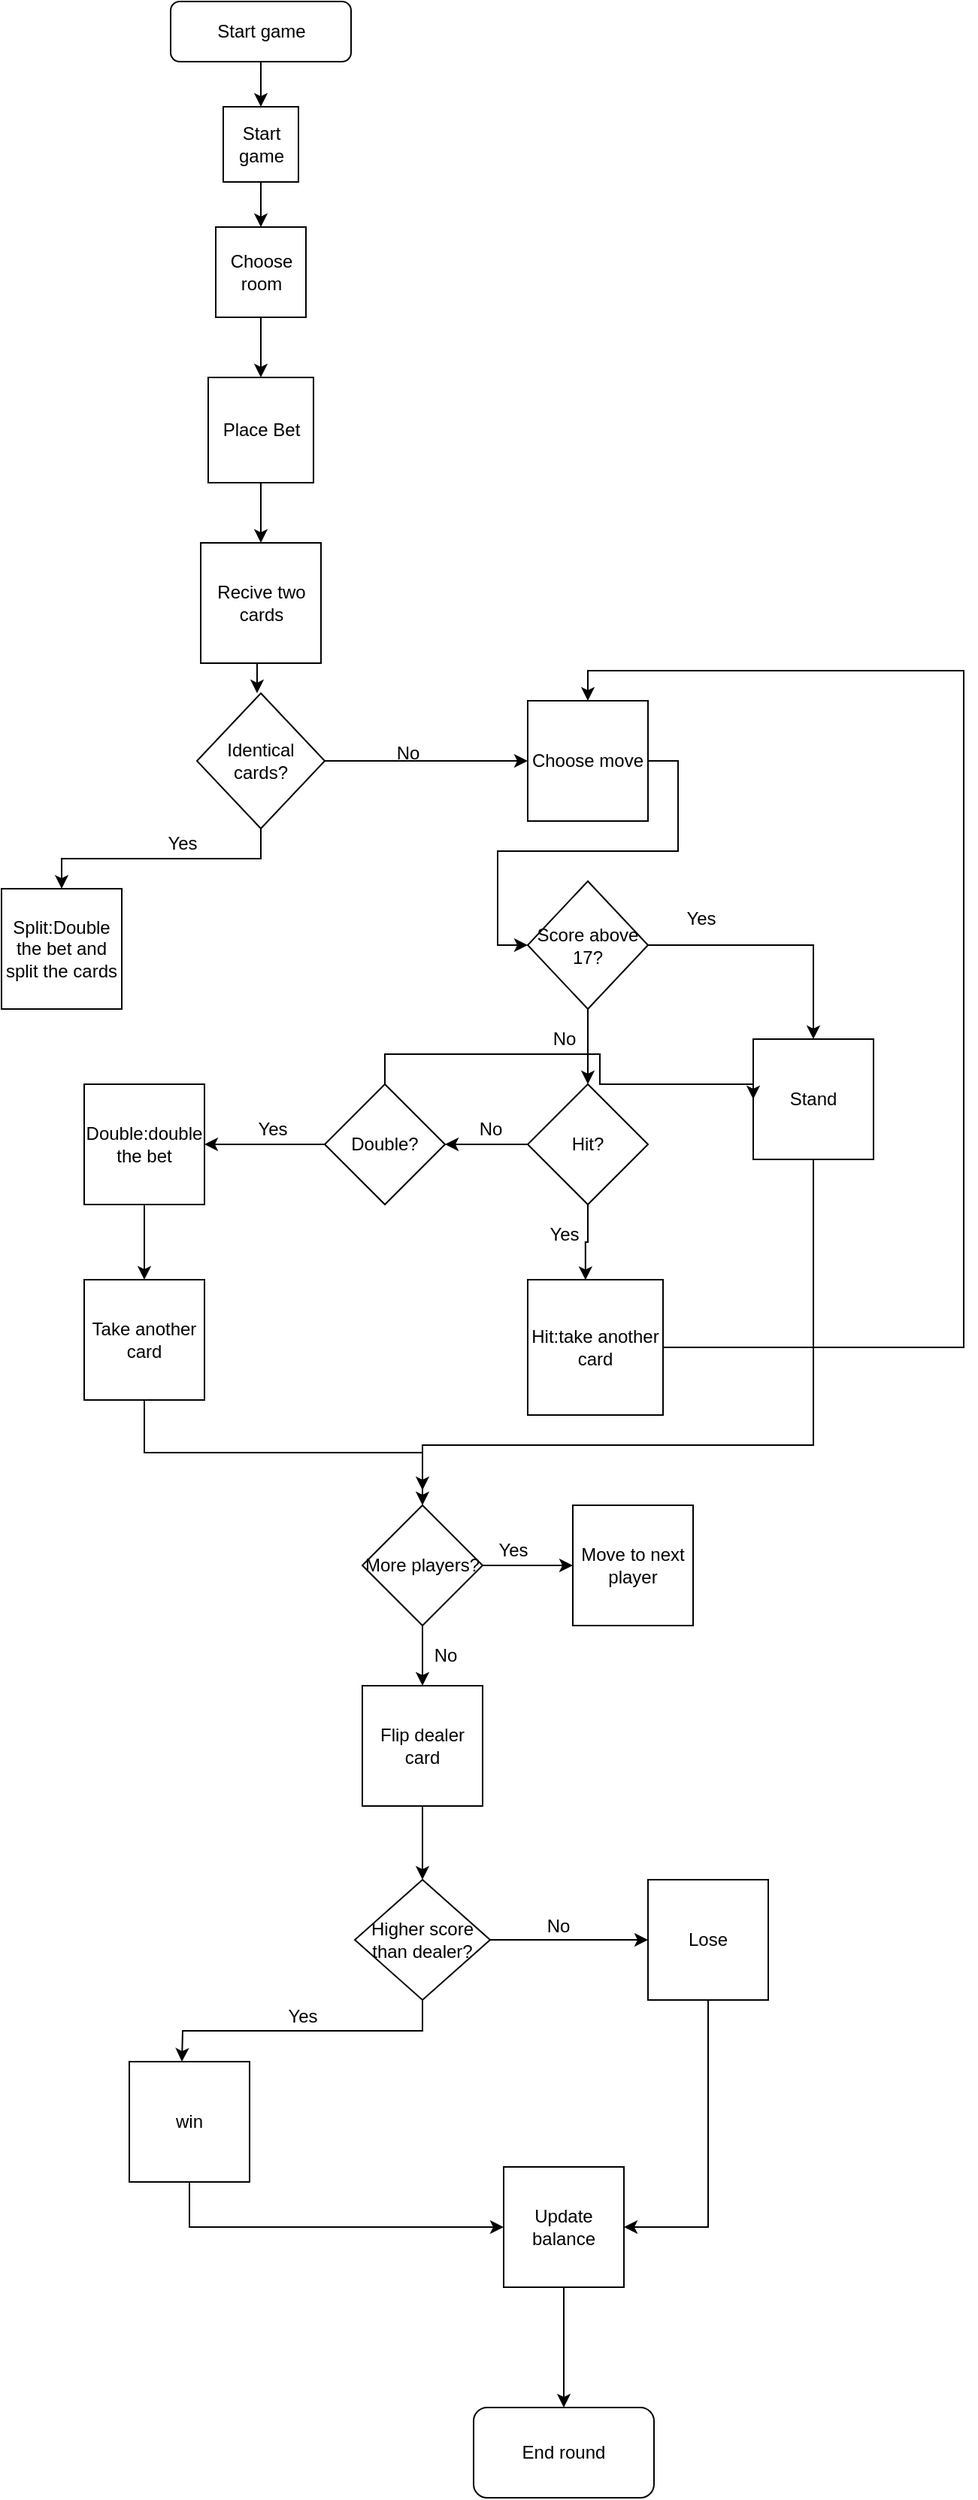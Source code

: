 <mxfile version="14.4.5" type="github"><diagram id="C5RBs43oDa-KdzZeNtuy" name="Page-1"><mxGraphModel dx="692" dy="1556" grid="1" gridSize="10" guides="1" tooltips="1" connect="1" arrows="1" fold="1" page="1" pageScale="1" pageWidth="827" pageHeight="1169" math="0" shadow="0"><root><mxCell id="WIyWlLk6GJQsqaUBKTNV-0"/><mxCell id="WIyWlLk6GJQsqaUBKTNV-1" parent="WIyWlLk6GJQsqaUBKTNV-0"/><mxCell id="6A6FBVpxbxe18BEA6fFH-111" value="" style="edgeStyle=orthogonalEdgeStyle;rounded=0;orthogonalLoop=1;jettySize=auto;html=1;" edge="1" parent="WIyWlLk6GJQsqaUBKTNV-1" source="WIyWlLk6GJQsqaUBKTNV-3" target="6A6FBVpxbxe18BEA6fFH-109"><mxGeometry relative="1" as="geometry"/></mxCell><mxCell id="WIyWlLk6GJQsqaUBKTNV-3" value="Start game" style="rounded=1;whiteSpace=wrap;html=1;fontSize=12;glass=0;strokeWidth=1;shadow=0;" parent="WIyWlLk6GJQsqaUBKTNV-1" vertex="1"><mxGeometry x="152.5" y="-80" width="120" height="40" as="geometry"/></mxCell><mxCell id="6A6FBVpxbxe18BEA6fFH-106" value="" style="edgeStyle=orthogonalEdgeStyle;rounded=0;orthogonalLoop=1;jettySize=auto;html=1;" edge="1" parent="WIyWlLk6GJQsqaUBKTNV-1" source="6A6FBVpxbxe18BEA6fFH-9" target="6A6FBVpxbxe18BEA6fFH-10"><mxGeometry relative="1" as="geometry"/></mxCell><mxCell id="6A6FBVpxbxe18BEA6fFH-9" value="Place Bet" style="whiteSpace=wrap;html=1;aspect=fixed;" vertex="1" parent="WIyWlLk6GJQsqaUBKTNV-1"><mxGeometry x="177.5" y="170" width="70" height="70" as="geometry"/></mxCell><mxCell id="6A6FBVpxbxe18BEA6fFH-13" style="edgeStyle=orthogonalEdgeStyle;rounded=0;orthogonalLoop=1;jettySize=auto;html=1;exitX=0.5;exitY=1;exitDx=0;exitDy=0;entryX=0.5;entryY=0;entryDx=0;entryDy=0;" edge="1" parent="WIyWlLk6GJQsqaUBKTNV-1" source="6A6FBVpxbxe18BEA6fFH-10"><mxGeometry relative="1" as="geometry"><mxPoint x="210" y="380" as="targetPoint"/></mxGeometry></mxCell><mxCell id="6A6FBVpxbxe18BEA6fFH-10" value="Recive two cards" style="whiteSpace=wrap;html=1;aspect=fixed;" vertex="1" parent="WIyWlLk6GJQsqaUBKTNV-1"><mxGeometry x="172.5" y="280" width="80" height="80" as="geometry"/></mxCell><mxCell id="6A6FBVpxbxe18BEA6fFH-19" style="edgeStyle=orthogonalEdgeStyle;rounded=0;orthogonalLoop=1;jettySize=auto;html=1;exitX=0.5;exitY=1;exitDx=0;exitDy=0;entryX=0.5;entryY=0;entryDx=0;entryDy=0;" edge="1" parent="WIyWlLk6GJQsqaUBKTNV-1" source="6A6FBVpxbxe18BEA6fFH-17" target="6A6FBVpxbxe18BEA6fFH-18"><mxGeometry relative="1" as="geometry"/></mxCell><mxCell id="6A6FBVpxbxe18BEA6fFH-21" style="edgeStyle=orthogonalEdgeStyle;rounded=0;orthogonalLoop=1;jettySize=auto;html=1;exitX=1;exitY=0.5;exitDx=0;exitDy=0;entryX=0;entryY=0.5;entryDx=0;entryDy=0;" edge="1" parent="WIyWlLk6GJQsqaUBKTNV-1" source="6A6FBVpxbxe18BEA6fFH-17"><mxGeometry relative="1" as="geometry"><mxPoint x="390" y="425" as="targetPoint"/></mxGeometry></mxCell><mxCell id="6A6FBVpxbxe18BEA6fFH-17" value="Identical cards?&lt;br&gt;" style="rhombus;whiteSpace=wrap;html=1;" vertex="1" parent="WIyWlLk6GJQsqaUBKTNV-1"><mxGeometry x="170" y="380" width="85" height="90" as="geometry"/></mxCell><mxCell id="6A6FBVpxbxe18BEA6fFH-18" value="Split:Double the bet and split the cards" style="whiteSpace=wrap;html=1;aspect=fixed;" vertex="1" parent="WIyWlLk6GJQsqaUBKTNV-1"><mxGeometry x="40" y="510" width="80" height="80" as="geometry"/></mxCell><mxCell id="6A6FBVpxbxe18BEA6fFH-33" value="Yes" style="text;html=1;align=center;verticalAlign=middle;resizable=0;points=[];autosize=1;" vertex="1" parent="WIyWlLk6GJQsqaUBKTNV-1"><mxGeometry x="145" y="470" width="30" height="20" as="geometry"/></mxCell><mxCell id="6A6FBVpxbxe18BEA6fFH-34" value="No" style="text;html=1;align=center;verticalAlign=middle;resizable=0;points=[];autosize=1;" vertex="1" parent="WIyWlLk6GJQsqaUBKTNV-1"><mxGeometry x="295" y="410" width="30" height="20" as="geometry"/></mxCell><mxCell id="6A6FBVpxbxe18BEA6fFH-38" style="edgeStyle=orthogonalEdgeStyle;rounded=0;orthogonalLoop=1;jettySize=auto;html=1;exitX=1;exitY=0.5;exitDx=0;exitDy=0;entryX=0;entryY=0.5;entryDx=0;entryDy=0;" edge="1" parent="WIyWlLk6GJQsqaUBKTNV-1" source="6A6FBVpxbxe18BEA6fFH-35" target="6A6FBVpxbxe18BEA6fFH-37"><mxGeometry relative="1" as="geometry"/></mxCell><mxCell id="6A6FBVpxbxe18BEA6fFH-35" value="Choose move" style="whiteSpace=wrap;html=1;aspect=fixed;" vertex="1" parent="WIyWlLk6GJQsqaUBKTNV-1"><mxGeometry x="390" y="385" width="80" height="80" as="geometry"/></mxCell><mxCell id="6A6FBVpxbxe18BEA6fFH-41" value="" style="edgeStyle=orthogonalEdgeStyle;rounded=0;orthogonalLoop=1;jettySize=auto;html=1;" edge="1" parent="WIyWlLk6GJQsqaUBKTNV-1" source="6A6FBVpxbxe18BEA6fFH-37" target="6A6FBVpxbxe18BEA6fFH-39"><mxGeometry relative="1" as="geometry"/></mxCell><mxCell id="6A6FBVpxbxe18BEA6fFH-45" style="edgeStyle=orthogonalEdgeStyle;rounded=0;orthogonalLoop=1;jettySize=auto;html=1;exitX=0.5;exitY=1;exitDx=0;exitDy=0;entryX=0.5;entryY=0;entryDx=0;entryDy=0;" edge="1" parent="WIyWlLk6GJQsqaUBKTNV-1" source="6A6FBVpxbxe18BEA6fFH-37" target="6A6FBVpxbxe18BEA6fFH-44"><mxGeometry relative="1" as="geometry"/></mxCell><mxCell id="6A6FBVpxbxe18BEA6fFH-37" value="Score above 17?" style="rhombus;whiteSpace=wrap;html=1;" vertex="1" parent="WIyWlLk6GJQsqaUBKTNV-1"><mxGeometry x="390" y="505" width="80" height="85" as="geometry"/></mxCell><mxCell id="6A6FBVpxbxe18BEA6fFH-78" style="edgeStyle=orthogonalEdgeStyle;rounded=0;orthogonalLoop=1;jettySize=auto;html=1;exitX=0.5;exitY=1;exitDx=0;exitDy=0;" edge="1" parent="WIyWlLk6GJQsqaUBKTNV-1" source="6A6FBVpxbxe18BEA6fFH-39"><mxGeometry relative="1" as="geometry"><mxPoint x="320" y="910" as="targetPoint"/><Array as="points"><mxPoint x="580" y="880"/><mxPoint x="320" y="880"/></Array></mxGeometry></mxCell><mxCell id="6A6FBVpxbxe18BEA6fFH-39" value="Stand" style="whiteSpace=wrap;html=1;aspect=fixed;" vertex="1" parent="WIyWlLk6GJQsqaUBKTNV-1"><mxGeometry x="540" y="610" width="80" height="80" as="geometry"/></mxCell><mxCell id="6A6FBVpxbxe18BEA6fFH-42" value="Yes" style="text;html=1;align=center;verticalAlign=middle;resizable=0;points=[];autosize=1;" vertex="1" parent="WIyWlLk6GJQsqaUBKTNV-1"><mxGeometry x="490" y="520" width="30" height="20" as="geometry"/></mxCell><mxCell id="6A6FBVpxbxe18BEA6fFH-52" style="edgeStyle=orthogonalEdgeStyle;rounded=0;orthogonalLoop=1;jettySize=auto;html=1;exitX=0.5;exitY=1;exitDx=0;exitDy=0;entryX=0.427;entryY=0.002;entryDx=0;entryDy=0;entryPerimeter=0;" edge="1" parent="WIyWlLk6GJQsqaUBKTNV-1" source="6A6FBVpxbxe18BEA6fFH-44" target="6A6FBVpxbxe18BEA6fFH-47"><mxGeometry relative="1" as="geometry"/></mxCell><mxCell id="6A6FBVpxbxe18BEA6fFH-55" style="edgeStyle=orthogonalEdgeStyle;rounded=0;orthogonalLoop=1;jettySize=auto;html=1;exitX=0;exitY=0.5;exitDx=0;exitDy=0;entryX=1;entryY=0.5;entryDx=0;entryDy=0;" edge="1" parent="WIyWlLk6GJQsqaUBKTNV-1" source="6A6FBVpxbxe18BEA6fFH-44" target="6A6FBVpxbxe18BEA6fFH-54"><mxGeometry relative="1" as="geometry"/></mxCell><mxCell id="6A6FBVpxbxe18BEA6fFH-44" value="Hit?" style="rhombus;whiteSpace=wrap;html=1;" vertex="1" parent="WIyWlLk6GJQsqaUBKTNV-1"><mxGeometry x="390" y="640" width="80" height="80" as="geometry"/></mxCell><mxCell id="6A6FBVpxbxe18BEA6fFH-46" value="No" style="text;html=1;align=center;verticalAlign=middle;resizable=0;points=[];autosize=1;" vertex="1" parent="WIyWlLk6GJQsqaUBKTNV-1"><mxGeometry x="399" y="600" width="30" height="20" as="geometry"/></mxCell><mxCell id="6A6FBVpxbxe18BEA6fFH-50" style="edgeStyle=orthogonalEdgeStyle;rounded=0;orthogonalLoop=1;jettySize=auto;html=1;entryX=0.5;entryY=0;entryDx=0;entryDy=0;" edge="1" parent="WIyWlLk6GJQsqaUBKTNV-1" source="6A6FBVpxbxe18BEA6fFH-47" target="6A6FBVpxbxe18BEA6fFH-35"><mxGeometry relative="1" as="geometry"><Array as="points"><mxPoint x="680" y="815"/><mxPoint x="680" y="365"/><mxPoint x="430" y="365"/></Array></mxGeometry></mxCell><mxCell id="6A6FBVpxbxe18BEA6fFH-47" value="Hit:take another card" style="whiteSpace=wrap;html=1;aspect=fixed;" vertex="1" parent="WIyWlLk6GJQsqaUBKTNV-1"><mxGeometry x="390" y="770" width="90" height="90" as="geometry"/></mxCell><mxCell id="6A6FBVpxbxe18BEA6fFH-53" value="Yes" style="text;html=1;align=center;verticalAlign=middle;resizable=0;points=[];autosize=1;" vertex="1" parent="WIyWlLk6GJQsqaUBKTNV-1"><mxGeometry x="399" y="730" width="30" height="20" as="geometry"/></mxCell><mxCell id="6A6FBVpxbxe18BEA6fFH-60" style="edgeStyle=orthogonalEdgeStyle;rounded=0;orthogonalLoop=1;jettySize=auto;html=1;exitX=0;exitY=0.5;exitDx=0;exitDy=0;entryX=1;entryY=0.5;entryDx=0;entryDy=0;" edge="1" parent="WIyWlLk6GJQsqaUBKTNV-1" source="6A6FBVpxbxe18BEA6fFH-54" target="6A6FBVpxbxe18BEA6fFH-57"><mxGeometry relative="1" as="geometry"/></mxCell><mxCell id="6A6FBVpxbxe18BEA6fFH-71" style="edgeStyle=orthogonalEdgeStyle;rounded=0;orthogonalLoop=1;jettySize=auto;html=1;exitX=0.5;exitY=0;exitDx=0;exitDy=0;entryX=0;entryY=0.5;entryDx=0;entryDy=0;" edge="1" parent="WIyWlLk6GJQsqaUBKTNV-1" source="6A6FBVpxbxe18BEA6fFH-54" target="6A6FBVpxbxe18BEA6fFH-39"><mxGeometry relative="1" as="geometry"><mxPoint x="450" y="600" as="targetPoint"/><Array as="points"><mxPoint x="295" y="620"/><mxPoint x="438" y="620"/><mxPoint x="438" y="640"/><mxPoint x="540" y="640"/></Array></mxGeometry></mxCell><mxCell id="6A6FBVpxbxe18BEA6fFH-54" value="Double?" style="rhombus;whiteSpace=wrap;html=1;" vertex="1" parent="WIyWlLk6GJQsqaUBKTNV-1"><mxGeometry x="255" y="640" width="80" height="80" as="geometry"/></mxCell><mxCell id="6A6FBVpxbxe18BEA6fFH-56" value="No" style="text;html=1;align=center;verticalAlign=middle;resizable=0;points=[];autosize=1;" vertex="1" parent="WIyWlLk6GJQsqaUBKTNV-1"><mxGeometry x="350" y="660" width="30" height="20" as="geometry"/></mxCell><mxCell id="6A6FBVpxbxe18BEA6fFH-59" style="edgeStyle=orthogonalEdgeStyle;rounded=0;orthogonalLoop=1;jettySize=auto;html=1;exitX=0.5;exitY=1;exitDx=0;exitDy=0;entryX=0.5;entryY=0;entryDx=0;entryDy=0;" edge="1" parent="WIyWlLk6GJQsqaUBKTNV-1" source="6A6FBVpxbxe18BEA6fFH-57" target="6A6FBVpxbxe18BEA6fFH-58"><mxGeometry relative="1" as="geometry"/></mxCell><mxCell id="6A6FBVpxbxe18BEA6fFH-57" value="Double:double the bet" style="whiteSpace=wrap;html=1;aspect=fixed;" vertex="1" parent="WIyWlLk6GJQsqaUBKTNV-1"><mxGeometry x="95" y="640" width="80" height="80" as="geometry"/></mxCell><mxCell id="6A6FBVpxbxe18BEA6fFH-77" style="edgeStyle=orthogonalEdgeStyle;rounded=0;orthogonalLoop=1;jettySize=auto;html=1;exitX=0.5;exitY=1;exitDx=0;exitDy=0;" edge="1" parent="WIyWlLk6GJQsqaUBKTNV-1" source="6A6FBVpxbxe18BEA6fFH-58" target="6A6FBVpxbxe18BEA6fFH-73"><mxGeometry relative="1" as="geometry"/></mxCell><mxCell id="6A6FBVpxbxe18BEA6fFH-58" value="Take another card" style="whiteSpace=wrap;html=1;aspect=fixed;" vertex="1" parent="WIyWlLk6GJQsqaUBKTNV-1"><mxGeometry x="95" y="770" width="80" height="80" as="geometry"/></mxCell><mxCell id="6A6FBVpxbxe18BEA6fFH-61" value="Yes" style="text;html=1;align=center;verticalAlign=middle;resizable=0;points=[];autosize=1;" vertex="1" parent="WIyWlLk6GJQsqaUBKTNV-1"><mxGeometry x="205" y="660" width="30" height="20" as="geometry"/></mxCell><mxCell id="6A6FBVpxbxe18BEA6fFH-80" style="edgeStyle=orthogonalEdgeStyle;rounded=0;orthogonalLoop=1;jettySize=auto;html=1;exitX=1;exitY=0.5;exitDx=0;exitDy=0;entryX=0;entryY=0.5;entryDx=0;entryDy=0;" edge="1" parent="WIyWlLk6GJQsqaUBKTNV-1" source="6A6FBVpxbxe18BEA6fFH-73" target="6A6FBVpxbxe18BEA6fFH-79"><mxGeometry relative="1" as="geometry"/></mxCell><mxCell id="6A6FBVpxbxe18BEA6fFH-82" style="edgeStyle=orthogonalEdgeStyle;rounded=0;orthogonalLoop=1;jettySize=auto;html=1;exitX=0.5;exitY=1;exitDx=0;exitDy=0;entryX=0.5;entryY=0;entryDx=0;entryDy=0;" edge="1" parent="WIyWlLk6GJQsqaUBKTNV-1" source="6A6FBVpxbxe18BEA6fFH-73" target="6A6FBVpxbxe18BEA6fFH-74"><mxGeometry relative="1" as="geometry"/></mxCell><mxCell id="6A6FBVpxbxe18BEA6fFH-73" value="More players?" style="rhombus;whiteSpace=wrap;html=1;" vertex="1" parent="WIyWlLk6GJQsqaUBKTNV-1"><mxGeometry x="280" y="920" width="80" height="80" as="geometry"/></mxCell><mxCell id="6A6FBVpxbxe18BEA6fFH-89" style="edgeStyle=orthogonalEdgeStyle;rounded=0;orthogonalLoop=1;jettySize=auto;html=1;exitX=0.5;exitY=1;exitDx=0;exitDy=0;entryX=0.5;entryY=0;entryDx=0;entryDy=0;" edge="1" parent="WIyWlLk6GJQsqaUBKTNV-1" source="6A6FBVpxbxe18BEA6fFH-74" target="6A6FBVpxbxe18BEA6fFH-88"><mxGeometry relative="1" as="geometry"/></mxCell><mxCell id="6A6FBVpxbxe18BEA6fFH-74" value="Flip dealer card" style="whiteSpace=wrap;html=1;aspect=fixed;" vertex="1" parent="WIyWlLk6GJQsqaUBKTNV-1"><mxGeometry x="280" y="1040" width="80" height="80" as="geometry"/></mxCell><mxCell id="6A6FBVpxbxe18BEA6fFH-79" value="Move to next player" style="whiteSpace=wrap;html=1;aspect=fixed;" vertex="1" parent="WIyWlLk6GJQsqaUBKTNV-1"><mxGeometry x="420" y="920" width="80" height="80" as="geometry"/></mxCell><mxCell id="6A6FBVpxbxe18BEA6fFH-81" value="Yes" style="text;html=1;align=center;verticalAlign=middle;resizable=0;points=[];autosize=1;" vertex="1" parent="WIyWlLk6GJQsqaUBKTNV-1"><mxGeometry x="365" y="940" width="30" height="20" as="geometry"/></mxCell><mxCell id="6A6FBVpxbxe18BEA6fFH-83" value="No" style="text;html=1;align=center;verticalAlign=middle;resizable=0;points=[];autosize=1;" vertex="1" parent="WIyWlLk6GJQsqaUBKTNV-1"><mxGeometry x="320" y="1010" width="30" height="20" as="geometry"/></mxCell><mxCell id="6A6FBVpxbxe18BEA6fFH-91" style="edgeStyle=orthogonalEdgeStyle;rounded=0;orthogonalLoop=1;jettySize=auto;html=1;exitX=0.5;exitY=1;exitDx=0;exitDy=0;entryX=0.5;entryY=0;entryDx=0;entryDy=0;" edge="1" parent="WIyWlLk6GJQsqaUBKTNV-1" source="6A6FBVpxbxe18BEA6fFH-88"><mxGeometry relative="1" as="geometry"><mxPoint x="160" y="1290" as="targetPoint"/></mxGeometry></mxCell><mxCell id="6A6FBVpxbxe18BEA6fFH-98" style="edgeStyle=orthogonalEdgeStyle;rounded=0;orthogonalLoop=1;jettySize=auto;html=1;exitX=1;exitY=0.5;exitDx=0;exitDy=0;entryX=0;entryY=0.5;entryDx=0;entryDy=0;" edge="1" parent="WIyWlLk6GJQsqaUBKTNV-1" source="6A6FBVpxbxe18BEA6fFH-88" target="6A6FBVpxbxe18BEA6fFH-97"><mxGeometry relative="1" as="geometry"/></mxCell><mxCell id="6A6FBVpxbxe18BEA6fFH-88" value="Higher score than dealer?" style="rhombus;whiteSpace=wrap;html=1;" vertex="1" parent="WIyWlLk6GJQsqaUBKTNV-1"><mxGeometry x="275" y="1169" width="90" height="80" as="geometry"/></mxCell><mxCell id="6A6FBVpxbxe18BEA6fFH-92" value="Yes" style="text;html=1;align=center;verticalAlign=middle;resizable=0;points=[];autosize=1;" vertex="1" parent="WIyWlLk6GJQsqaUBKTNV-1"><mxGeometry x="225" y="1250" width="30" height="20" as="geometry"/></mxCell><mxCell id="6A6FBVpxbxe18BEA6fFH-101" style="edgeStyle=orthogonalEdgeStyle;rounded=0;orthogonalLoop=1;jettySize=auto;html=1;exitX=0.5;exitY=1;exitDx=0;exitDy=0;entryX=0;entryY=0.5;entryDx=0;entryDy=0;" edge="1" parent="WIyWlLk6GJQsqaUBKTNV-1" source="6A6FBVpxbxe18BEA6fFH-96" target="6A6FBVpxbxe18BEA6fFH-100"><mxGeometry relative="1" as="geometry"/></mxCell><mxCell id="6A6FBVpxbxe18BEA6fFH-96" value="win" style="whiteSpace=wrap;html=1;aspect=fixed;" vertex="1" parent="WIyWlLk6GJQsqaUBKTNV-1"><mxGeometry x="125" y="1290" width="80" height="80" as="geometry"/></mxCell><mxCell id="6A6FBVpxbxe18BEA6fFH-102" style="edgeStyle=orthogonalEdgeStyle;rounded=0;orthogonalLoop=1;jettySize=auto;html=1;exitX=0.5;exitY=1;exitDx=0;exitDy=0;entryX=1;entryY=0.5;entryDx=0;entryDy=0;" edge="1" parent="WIyWlLk6GJQsqaUBKTNV-1" source="6A6FBVpxbxe18BEA6fFH-97" target="6A6FBVpxbxe18BEA6fFH-100"><mxGeometry relative="1" as="geometry"/></mxCell><mxCell id="6A6FBVpxbxe18BEA6fFH-97" value="Lose" style="whiteSpace=wrap;html=1;aspect=fixed;" vertex="1" parent="WIyWlLk6GJQsqaUBKTNV-1"><mxGeometry x="470" y="1169" width="80" height="80" as="geometry"/></mxCell><mxCell id="6A6FBVpxbxe18BEA6fFH-99" value="No" style="text;html=1;align=center;verticalAlign=middle;resizable=0;points=[];autosize=1;" vertex="1" parent="WIyWlLk6GJQsqaUBKTNV-1"><mxGeometry x="395" y="1190" width="30" height="20" as="geometry"/></mxCell><mxCell id="6A6FBVpxbxe18BEA6fFH-104" style="edgeStyle=orthogonalEdgeStyle;rounded=0;orthogonalLoop=1;jettySize=auto;html=1;exitX=0.5;exitY=1;exitDx=0;exitDy=0;entryX=0.5;entryY=0;entryDx=0;entryDy=0;" edge="1" parent="WIyWlLk6GJQsqaUBKTNV-1" source="6A6FBVpxbxe18BEA6fFH-100" target="6A6FBVpxbxe18BEA6fFH-103"><mxGeometry relative="1" as="geometry"/></mxCell><mxCell id="6A6FBVpxbxe18BEA6fFH-100" value="Update balance" style="whiteSpace=wrap;html=1;aspect=fixed;" vertex="1" parent="WIyWlLk6GJQsqaUBKTNV-1"><mxGeometry x="374" y="1360" width="80" height="80" as="geometry"/></mxCell><mxCell id="6A6FBVpxbxe18BEA6fFH-103" value="End round" style="rounded=1;whiteSpace=wrap;html=1;" vertex="1" parent="WIyWlLk6GJQsqaUBKTNV-1"><mxGeometry x="354" y="1520" width="120" height="60" as="geometry"/></mxCell><mxCell id="6A6FBVpxbxe18BEA6fFH-108" value="" style="edgeStyle=orthogonalEdgeStyle;rounded=0;orthogonalLoop=1;jettySize=auto;html=1;" edge="1" parent="WIyWlLk6GJQsqaUBKTNV-1" source="6A6FBVpxbxe18BEA6fFH-107" target="6A6FBVpxbxe18BEA6fFH-9"><mxGeometry relative="1" as="geometry"/></mxCell><mxCell id="6A6FBVpxbxe18BEA6fFH-107" value="Choose room" style="whiteSpace=wrap;html=1;aspect=fixed;" vertex="1" parent="WIyWlLk6GJQsqaUBKTNV-1"><mxGeometry x="182.5" y="70" width="60" height="60" as="geometry"/></mxCell><mxCell id="6A6FBVpxbxe18BEA6fFH-110" value="" style="edgeStyle=orthogonalEdgeStyle;rounded=0;orthogonalLoop=1;jettySize=auto;html=1;" edge="1" parent="WIyWlLk6GJQsqaUBKTNV-1" source="6A6FBVpxbxe18BEA6fFH-109" target="6A6FBVpxbxe18BEA6fFH-107"><mxGeometry relative="1" as="geometry"/></mxCell><mxCell id="6A6FBVpxbxe18BEA6fFH-109" value="Start game" style="whiteSpace=wrap;html=1;aspect=fixed;" vertex="1" parent="WIyWlLk6GJQsqaUBKTNV-1"><mxGeometry x="187.5" y="-10" width="50" height="50" as="geometry"/></mxCell></root></mxGraphModel></diagram></mxfile>